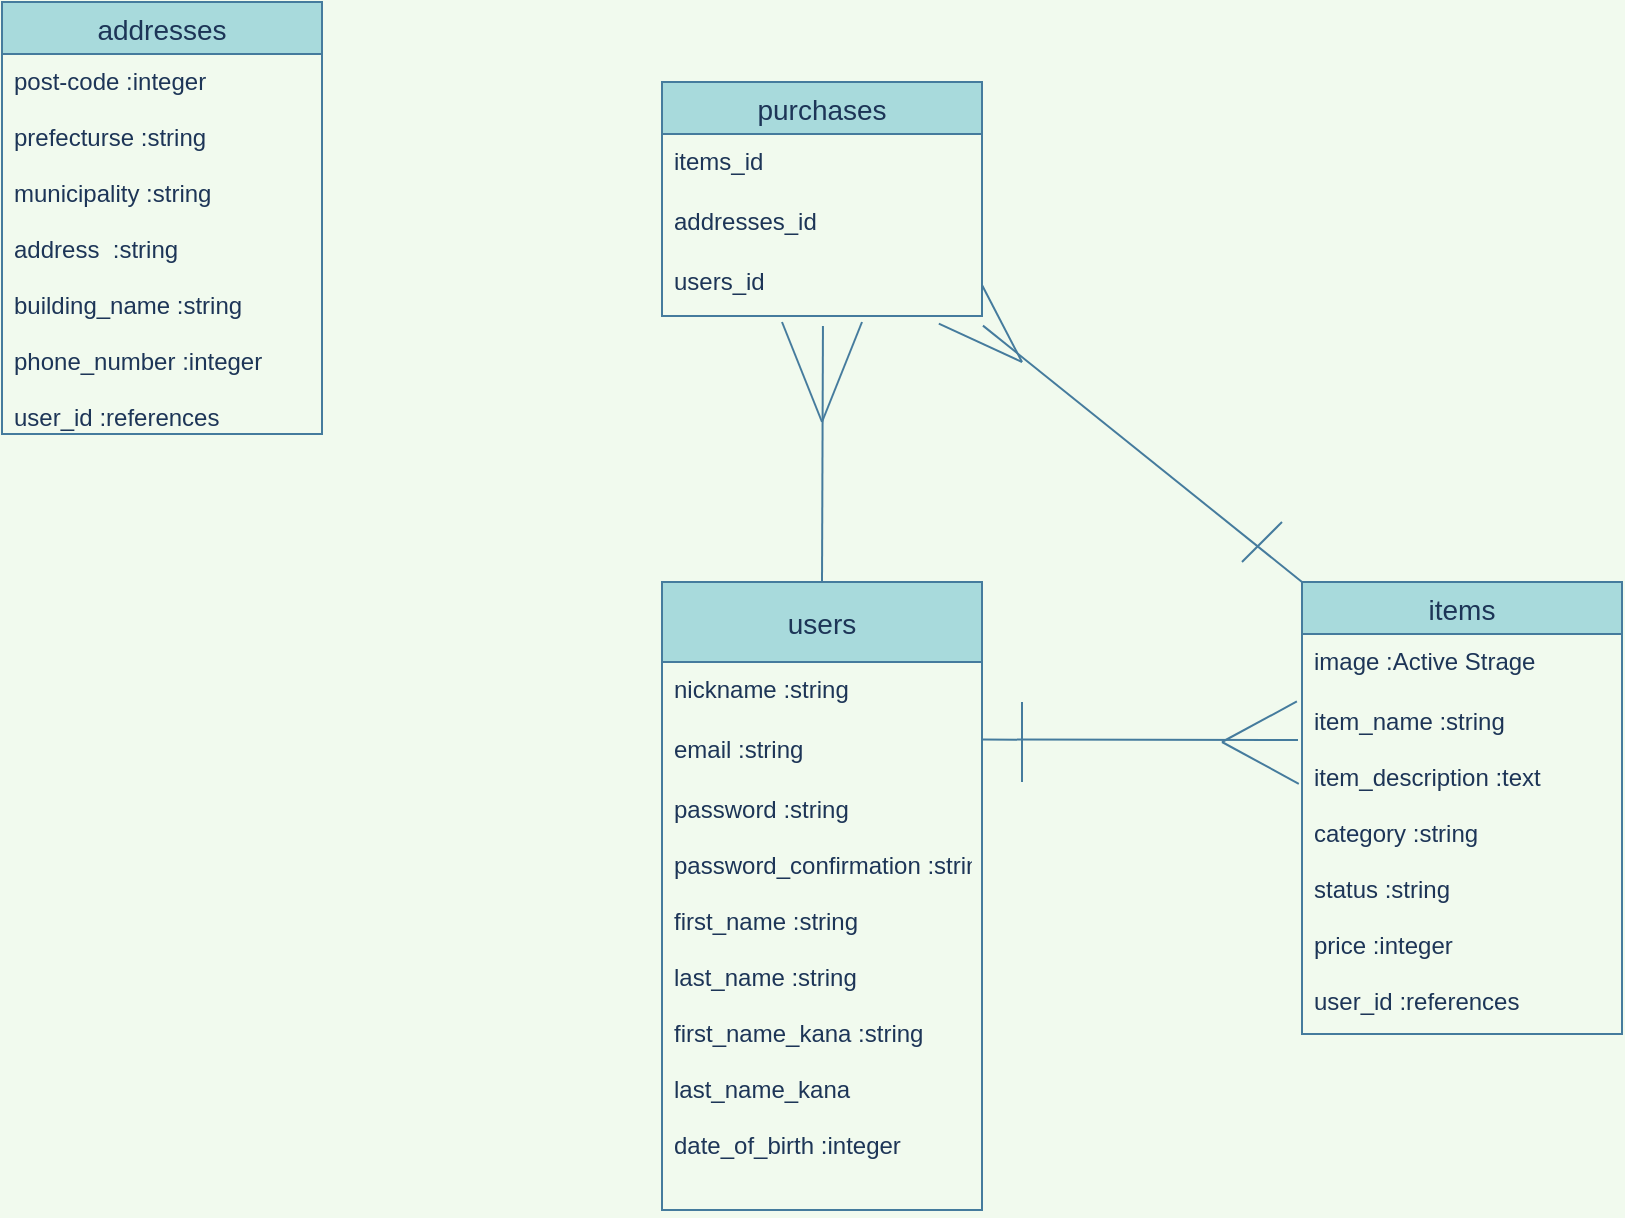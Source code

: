 <mxfile version="14.2.4" type="embed">
    <diagram id="hCQ2ao1Ujkhc6oimB30I" name="ページ1">
        <mxGraphModel dx="1413" dy="728" grid="1" gridSize="10" guides="1" tooltips="1" connect="1" arrows="1" fold="1" page="1" pageScale="1" pageWidth="827" pageHeight="1169" background="#F1FAEE" math="0" shadow="0">
            <root>
                <mxCell id="0"/>
                <mxCell id="1" parent="0"/>
                <mxCell id="17" value="purchases" style="swimlane;fontStyle=0;childLayout=stackLayout;horizontal=1;startSize=26;horizontalStack=0;resizeParent=1;resizeParentMax=0;resizeLast=0;collapsible=1;marginBottom=0;align=center;fontSize=14;fillColor=#A8DADC;strokeColor=#457B9D;fontColor=#1D3557;" parent="1" vertex="1">
                    <mxGeometry x="200" y="190" width="160" height="117" as="geometry"/>
                </mxCell>
                <mxCell id="18" value="items_id&#10;" style="text;strokeColor=none;fillColor=none;spacingLeft=4;spacingRight=4;overflow=hidden;rotatable=0;points=[[0,0.5],[1,0.5]];portConstraint=eastwest;fontSize=12;fontColor=#1D3557;" parent="17" vertex="1">
                    <mxGeometry y="26" width="160" height="30" as="geometry"/>
                </mxCell>
                <mxCell id="19" value="addresses_id&#10;" style="text;strokeColor=none;fillColor=none;spacingLeft=4;spacingRight=4;overflow=hidden;rotatable=0;points=[[0,0.5],[1,0.5]];portConstraint=eastwest;fontSize=12;fontColor=#1D3557;" parent="17" vertex="1">
                    <mxGeometry y="56" width="160" height="30" as="geometry"/>
                </mxCell>
                <mxCell id="20" value="users_id" style="text;strokeColor=none;fillColor=none;spacingLeft=4;spacingRight=4;overflow=hidden;rotatable=0;points=[[0,0.5],[1,0.5]];portConstraint=eastwest;fontSize=12;fontColor=#1D3557;" parent="17" vertex="1">
                    <mxGeometry y="86" width="160" height="31" as="geometry"/>
                </mxCell>
                <mxCell id="21" value="addresses" style="swimlane;fontStyle=0;childLayout=stackLayout;horizontal=1;startSize=26;horizontalStack=0;resizeParent=1;resizeParentMax=0;resizeLast=0;collapsible=1;marginBottom=0;align=center;fontSize=14;fillColor=#A8DADC;strokeColor=#457B9D;fontColor=#1D3557;" parent="1" vertex="1">
                    <mxGeometry x="-130" y="150" width="160" height="216" as="geometry"/>
                </mxCell>
                <mxCell id="24" value="post-code :integer&#10;&#10;prefecturse :string&#10;&#10;municipality :string&#10;&#10;address  :string&#10;&#10;building_name :string&#10;&#10;phone_number :integer&#10;&#10;user_id :references" style="text;strokeColor=none;fillColor=none;spacingLeft=4;spacingRight=4;overflow=hidden;rotatable=0;points=[[0,0.5],[1,0.5]];portConstraint=eastwest;fontSize=12;fontColor=#1D3557;" parent="21" vertex="1">
                    <mxGeometry y="26" width="160" height="190" as="geometry"/>
                </mxCell>
                <mxCell id="25" value="users" style="swimlane;fontStyle=0;childLayout=stackLayout;horizontal=1;startSize=40;horizontalStack=0;resizeParent=1;resizeParentMax=0;resizeLast=0;collapsible=1;marginBottom=0;align=center;fontSize=14;fillColor=#A8DADC;strokeColor=#457B9D;fontColor=#1D3557;" parent="1" vertex="1">
                    <mxGeometry x="200" y="440" width="160" height="314" as="geometry"/>
                </mxCell>
                <mxCell id="26" value="nickname :string" style="text;strokeColor=none;fillColor=none;spacingLeft=4;spacingRight=4;overflow=hidden;rotatable=0;points=[[0,0.5],[1,0.5]];portConstraint=eastwest;fontSize=12;fontColor=#1D3557;" parent="25" vertex="1">
                    <mxGeometry y="40" width="160" height="30" as="geometry"/>
                </mxCell>
                <mxCell id="27" value="email :string&#10;" style="text;strokeColor=none;fillColor=none;spacingLeft=4;spacingRight=4;overflow=hidden;rotatable=0;points=[[0,0.5],[1,0.5]];portConstraint=eastwest;fontSize=12;fontColor=#1D3557;" parent="25" vertex="1">
                    <mxGeometry y="70" width="160" height="30" as="geometry"/>
                </mxCell>
                <mxCell id="28" value="password :string&#10;&#10;password_confirmation :string&#10;&#10;first_name :string&#10;&#10;last_name :string&#10;&#10;first_name_kana :string&#10;&#10;last_name_kana&#10;&#10;date_of_birth :integer" style="text;strokeColor=none;fillColor=none;spacingLeft=4;spacingRight=4;overflow=hidden;rotatable=0;points=[[0,0.5],[1,0.5]];portConstraint=eastwest;fontSize=12;fontColor=#1D3557;" parent="25" vertex="1">
                    <mxGeometry y="100" width="160" height="214" as="geometry"/>
                </mxCell>
                <mxCell id="29" value="items" style="swimlane;fontStyle=0;childLayout=stackLayout;horizontal=1;startSize=26;horizontalStack=0;resizeParent=1;resizeParentMax=0;resizeLast=0;collapsible=1;marginBottom=0;align=center;fontSize=14;strokeWidth=1;fillColor=#A8DADC;strokeColor=#457B9D;fontColor=#1D3557;" parent="1" vertex="1">
                    <mxGeometry x="520" y="440" width="160" height="226" as="geometry"/>
                </mxCell>
                <mxCell id="34" value="image :Active Strage" style="text;strokeColor=none;fillColor=none;spacingLeft=4;spacingRight=4;overflow=hidden;rotatable=0;points=[[0,0.5],[1,0.5]];portConstraint=eastwest;fontSize=12;fontColor=#1D3557;" parent="29" vertex="1">
                    <mxGeometry y="26" width="160" height="30" as="geometry"/>
                </mxCell>
                <mxCell id="31" value="item_name :string&#10;&#10;item_description :text&#10;&#10;category :string&#10;&#10;status :string&#10;&#10;price :integer&#10;&#10;user_id :references" style="text;strokeColor=none;fillColor=none;spacingLeft=4;spacingRight=4;overflow=hidden;rotatable=0;points=[[0,0.5],[1,0.5]];portConstraint=eastwest;fontSize=12;fontColor=#1D3557;" parent="29" vertex="1">
                    <mxGeometry y="56" width="160" height="170" as="geometry"/>
                </mxCell>
                <mxCell id="63" value="" style="endArrow=none;html=1;rounded=0;entryX=0.503;entryY=1.16;entryDx=0;entryDy=0;entryPerimeter=0;exitX=0.5;exitY=0;exitDx=0;exitDy=0;labelBackgroundColor=#F1FAEE;strokeColor=#457B9D;fontColor=#1D3557;" parent="1" source="25" target="20" edge="1">
                    <mxGeometry relative="1" as="geometry">
                        <mxPoint x="280" y="400" as="sourcePoint"/>
                        <mxPoint x="440" y="400" as="targetPoint"/>
                    </mxGeometry>
                </mxCell>
                <mxCell id="72" value="" style="endArrow=none;html=1;rounded=0;exitX=1.003;exitY=0.293;exitDx=0;exitDy=0;exitPerimeter=0;labelBackgroundColor=#F1FAEE;strokeColor=#457B9D;fontColor=#1D3557;" parent="1" source="27" edge="1">
                    <mxGeometry relative="1" as="geometry">
                        <mxPoint x="180" y="540" as="sourcePoint"/>
                        <mxPoint x="518" y="519" as="targetPoint"/>
                    </mxGeometry>
                </mxCell>
                <mxCell id="76" value="" style="endArrow=none;html=1;rounded=0;entryX=-0.01;entryY=0.264;entryDx=0;entryDy=0;entryPerimeter=0;labelBackgroundColor=#F1FAEE;strokeColor=#457B9D;fontColor=#1D3557;" parent="1" target="31" edge="1">
                    <mxGeometry relative="1" as="geometry">
                        <mxPoint x="480" y="520" as="sourcePoint"/>
                        <mxPoint x="310" y="540" as="targetPoint"/>
                    </mxGeometry>
                </mxCell>
                <mxCell id="77" value="" style="endArrow=none;html=1;rounded=0;entryX=-0.016;entryY=0.022;entryDx=0;entryDy=0;entryPerimeter=0;labelBackgroundColor=#F1FAEE;strokeColor=#457B9D;fontColor=#1D3557;" parent="1" target="31" edge="1">
                    <mxGeometry relative="1" as="geometry">
                        <mxPoint x="480" y="520" as="sourcePoint"/>
                        <mxPoint x="310" y="540" as="targetPoint"/>
                    </mxGeometry>
                </mxCell>
                <mxCell id="81" value="" style="endArrow=none;html=1;rounded=0;labelBackgroundColor=#F1FAEE;strokeColor=#457B9D;fontColor=#1D3557;" parent="1" edge="1">
                    <mxGeometry relative="1" as="geometry">
                        <mxPoint x="280" y="360" as="sourcePoint"/>
                        <mxPoint x="300" y="310" as="targetPoint"/>
                    </mxGeometry>
                </mxCell>
                <mxCell id="82" value="" style="endArrow=none;html=1;rounded=0;labelBackgroundColor=#F1FAEE;strokeColor=#457B9D;fontColor=#1D3557;" parent="1" edge="1">
                    <mxGeometry relative="1" as="geometry">
                        <mxPoint x="260" y="310" as="sourcePoint"/>
                        <mxPoint x="280" y="360" as="targetPoint"/>
                    </mxGeometry>
                </mxCell>
                <mxCell id="86" value="" style="endArrow=none;html=1;rounded=0;labelBackgroundColor=#F1FAEE;strokeColor=#457B9D;fontColor=#1D3557;" parent="1" edge="1">
                    <mxGeometry relative="1" as="geometry">
                        <mxPoint x="380" y="500" as="sourcePoint"/>
                        <mxPoint x="380" y="540" as="targetPoint"/>
                    </mxGeometry>
                </mxCell>
                <mxCell id="88" value="" style="endArrow=none;html=1;rounded=0;exitX=1.003;exitY=1.155;exitDx=0;exitDy=0;exitPerimeter=0;entryX=0;entryY=0;entryDx=0;entryDy=0;labelBackgroundColor=#F1FAEE;strokeColor=#457B9D;fontColor=#1D3557;" parent="1" source="20" target="29" edge="1">
                    <mxGeometry relative="1" as="geometry">
                        <mxPoint x="150" y="540" as="sourcePoint"/>
                        <mxPoint x="310" y="540" as="targetPoint"/>
                    </mxGeometry>
                </mxCell>
                <mxCell id="89" value="" style="endArrow=none;html=1;rounded=0;exitX=0.865;exitY=1.123;exitDx=0;exitDy=0;exitPerimeter=0;labelBackgroundColor=#F1FAEE;strokeColor=#457B9D;fontColor=#1D3557;" parent="1" source="20" edge="1">
                    <mxGeometry relative="1" as="geometry">
                        <mxPoint x="150" y="540" as="sourcePoint"/>
                        <mxPoint x="380" y="330" as="targetPoint"/>
                    </mxGeometry>
                </mxCell>
                <mxCell id="90" value="" style="endArrow=none;html=1;rounded=0;exitX=1;exitY=0.5;exitDx=0;exitDy=0;labelBackgroundColor=#F1FAEE;strokeColor=#457B9D;fontColor=#1D3557;" parent="1" source="20" edge="1">
                    <mxGeometry relative="1" as="geometry">
                        <mxPoint x="150" y="540" as="sourcePoint"/>
                        <mxPoint x="380" y="330" as="targetPoint"/>
                    </mxGeometry>
                </mxCell>
                <mxCell id="91" value="" style="endArrow=none;html=1;rounded=0;labelBackgroundColor=#F1FAEE;strokeColor=#457B9D;fontColor=#1D3557;" parent="1" edge="1">
                    <mxGeometry relative="1" as="geometry">
                        <mxPoint x="490" y="430" as="sourcePoint"/>
                        <mxPoint x="510" y="410" as="targetPoint"/>
                    </mxGeometry>
                </mxCell>
            </root>
        </mxGraphModel>
    </diagram>
</mxfile>